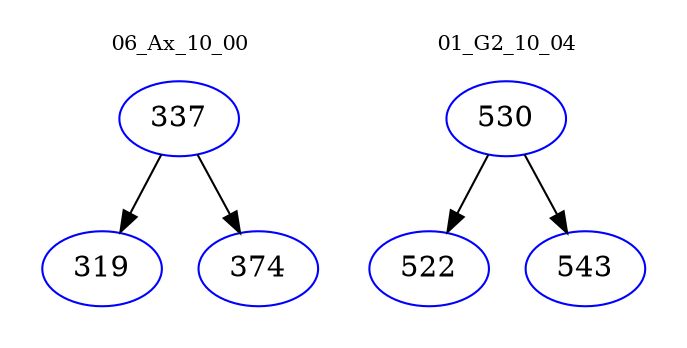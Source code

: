 digraph{
subgraph cluster_0 {
color = white
label = "06_Ax_10_00";
fontsize=10;
T0_337 [label="337", color="blue"]
T0_337 -> T0_319 [color="black"]
T0_319 [label="319", color="blue"]
T0_337 -> T0_374 [color="black"]
T0_374 [label="374", color="blue"]
}
subgraph cluster_1 {
color = white
label = "01_G2_10_04";
fontsize=10;
T1_530 [label="530", color="blue"]
T1_530 -> T1_522 [color="black"]
T1_522 [label="522", color="blue"]
T1_530 -> T1_543 [color="black"]
T1_543 [label="543", color="blue"]
}
}
